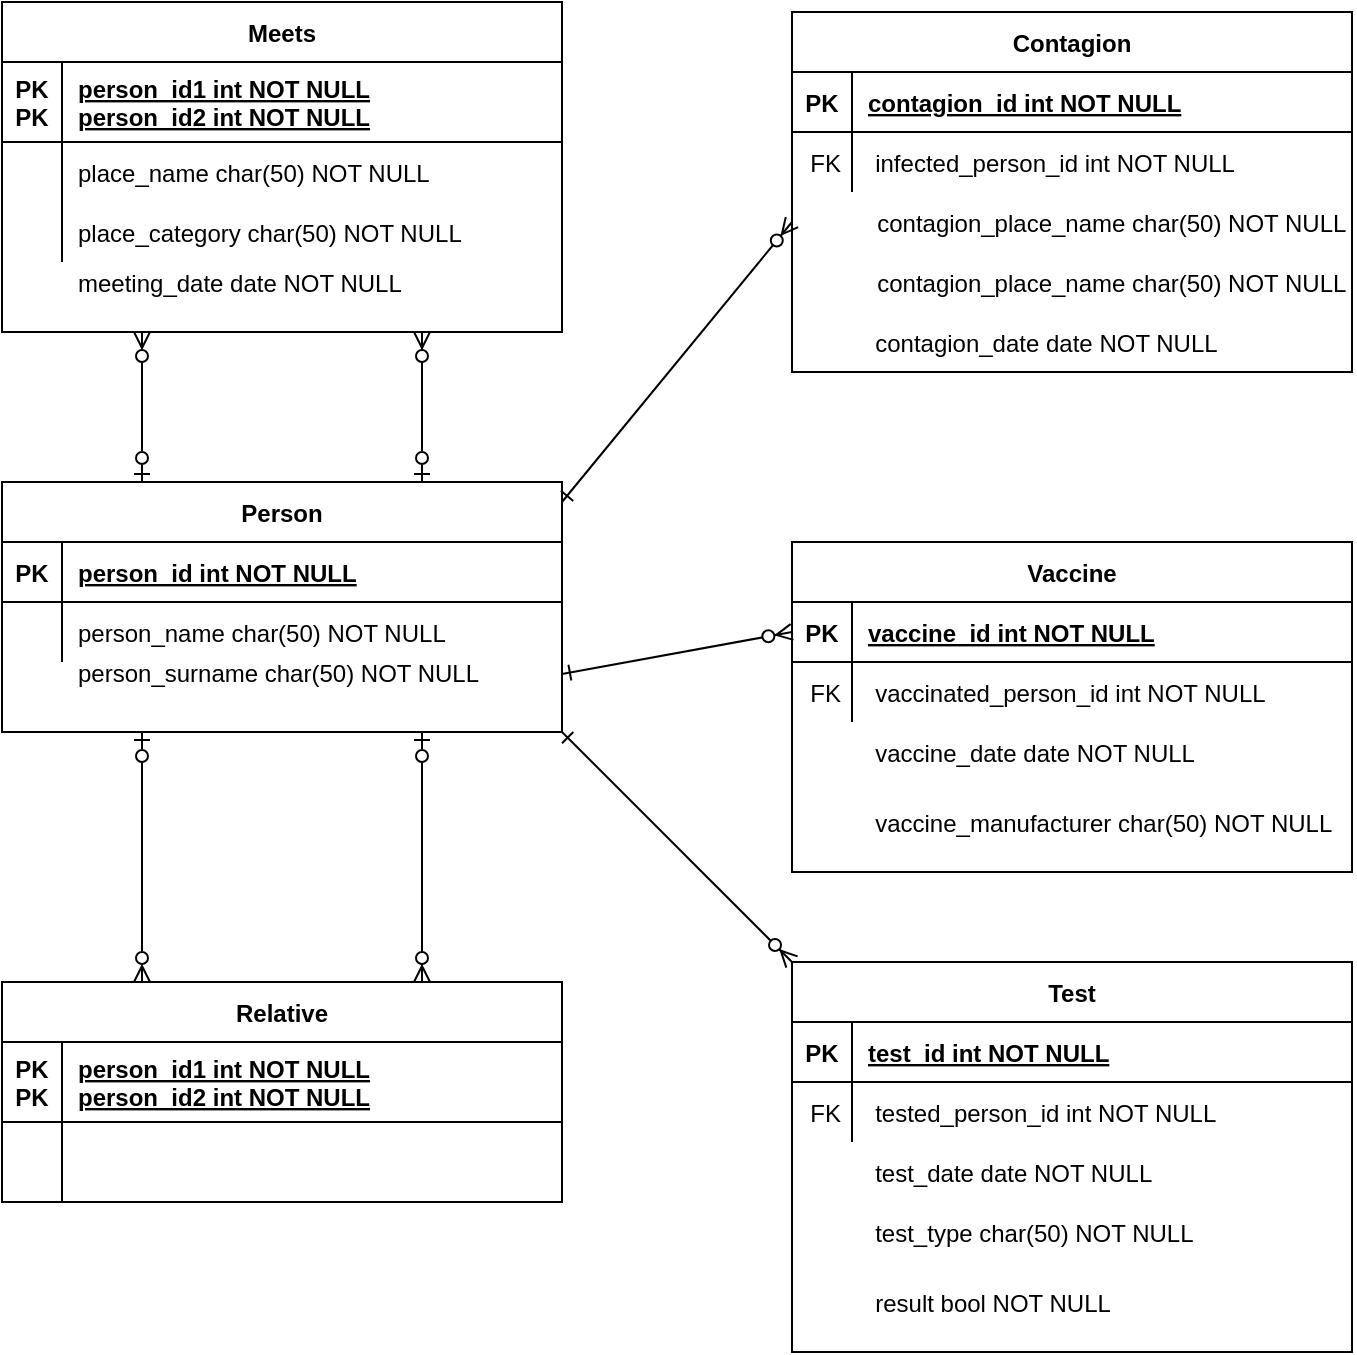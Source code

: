 <mxfile version="15.7.3" type="device"><diagram id="R2lEEEUBdFMjLlhIrx00" name="Page-1"><mxGraphModel dx="1106" dy="920" grid="1" gridSize="10" guides="1" tooltips="1" connect="1" arrows="1" fold="1" page="1" pageScale="1" pageWidth="850" pageHeight="1100" math="0" shadow="0" extFonts="Permanent Marker^https://fonts.googleapis.com/css?family=Permanent+Marker"><root><mxCell id="0"/><mxCell id="1" parent="0"/><mxCell id="C-vyLk0tnHw3VtMMgP7b-1" value="" style="endArrow=ERzeroToMany;startArrow=ERzeroToOne;endFill=1;startFill=0;exitX=0.75;exitY=0;exitDx=0;exitDy=0;entryX=0.75;entryY=1;entryDx=0;entryDy=0;" parent="1" source="C-vyLk0tnHw3VtMMgP7b-23" target="C-vyLk0tnHw3VtMMgP7b-2" edge="1"><mxGeometry width="100" height="100" relative="1" as="geometry"><mxPoint x="350" y="1085" as="sourcePoint"/><mxPoint x="325" y="435" as="targetPoint"/></mxGeometry></mxCell><mxCell id="C-vyLk0tnHw3VtMMgP7b-2" value="Meets" style="shape=table;startSize=30;container=1;collapsible=1;childLayout=tableLayout;fixedRows=1;rowLines=0;fontStyle=1;align=center;resizeLast=1;" parent="1" vertex="1"><mxGeometry x="85" y="245" width="280" height="165" as="geometry"/></mxCell><mxCell id="C-vyLk0tnHw3VtMMgP7b-3" value="" style="shape=partialRectangle;collapsible=0;dropTarget=0;pointerEvents=0;fillColor=none;points=[[0,0.5],[1,0.5]];portConstraint=eastwest;top=0;left=0;right=0;bottom=1;" parent="C-vyLk0tnHw3VtMMgP7b-2" vertex="1"><mxGeometry y="30" width="280" height="40" as="geometry"/></mxCell><mxCell id="C-vyLk0tnHw3VtMMgP7b-4" value="PK&#10;PK" style="shape=partialRectangle;overflow=hidden;connectable=0;fillColor=none;top=0;left=0;bottom=0;right=0;fontStyle=1;" parent="C-vyLk0tnHw3VtMMgP7b-3" vertex="1"><mxGeometry width="30" height="40" as="geometry"><mxRectangle width="30" height="40" as="alternateBounds"/></mxGeometry></mxCell><mxCell id="C-vyLk0tnHw3VtMMgP7b-5" value="person_id1 int NOT NULL&#10;person_id2 int NOT NULL" style="shape=partialRectangle;overflow=hidden;connectable=0;fillColor=none;top=0;left=0;bottom=0;right=0;align=left;spacingLeft=6;fontStyle=5;" parent="C-vyLk0tnHw3VtMMgP7b-3" vertex="1"><mxGeometry x="30" width="250" height="40" as="geometry"><mxRectangle width="250" height="40" as="alternateBounds"/></mxGeometry></mxCell><mxCell id="hfOD-QKdAWh3A5XW7f5v-1" value="" style="shape=partialRectangle;collapsible=0;dropTarget=0;pointerEvents=0;fillColor=none;points=[[0,0.5],[1,0.5]];portConstraint=eastwest;top=0;left=0;right=0;bottom=0;" parent="C-vyLk0tnHw3VtMMgP7b-2" vertex="1"><mxGeometry y="70" width="280" height="30" as="geometry"/></mxCell><mxCell id="hfOD-QKdAWh3A5XW7f5v-2" value="" style="shape=partialRectangle;overflow=hidden;connectable=0;fillColor=none;top=0;left=0;bottom=0;right=0;" parent="hfOD-QKdAWh3A5XW7f5v-1" vertex="1"><mxGeometry width="30" height="30" as="geometry"><mxRectangle width="30" height="30" as="alternateBounds"/></mxGeometry></mxCell><mxCell id="hfOD-QKdAWh3A5XW7f5v-3" value="place_name char(50) NOT NULL" style="shape=partialRectangle;overflow=hidden;connectable=0;fillColor=none;top=0;left=0;bottom=0;right=0;align=left;spacingLeft=6;" parent="hfOD-QKdAWh3A5XW7f5v-1" vertex="1"><mxGeometry x="30" width="250" height="30" as="geometry"><mxRectangle width="250" height="30" as="alternateBounds"/></mxGeometry></mxCell><mxCell id="C-vyLk0tnHw3VtMMgP7b-9" value="" style="shape=partialRectangle;collapsible=0;dropTarget=0;pointerEvents=0;fillColor=none;points=[[0,0.5],[1,0.5]];portConstraint=eastwest;top=0;left=0;right=0;bottom=0;" parent="C-vyLk0tnHw3VtMMgP7b-2" vertex="1"><mxGeometry y="100" width="280" height="30" as="geometry"/></mxCell><mxCell id="C-vyLk0tnHw3VtMMgP7b-10" value="" style="shape=partialRectangle;overflow=hidden;connectable=0;fillColor=none;top=0;left=0;bottom=0;right=0;" parent="C-vyLk0tnHw3VtMMgP7b-9" vertex="1"><mxGeometry width="30" height="30" as="geometry"><mxRectangle width="30" height="30" as="alternateBounds"/></mxGeometry></mxCell><mxCell id="C-vyLk0tnHw3VtMMgP7b-11" value="place_category char(50) NOT NULL" style="shape=partialRectangle;overflow=hidden;connectable=0;fillColor=none;top=0;left=0;bottom=0;right=0;align=left;spacingLeft=6;" parent="C-vyLk0tnHw3VtMMgP7b-9" vertex="1"><mxGeometry x="30" width="250" height="30" as="geometry"><mxRectangle width="250" height="30" as="alternateBounds"/></mxGeometry></mxCell><mxCell id="C-vyLk0tnHw3VtMMgP7b-23" value="Person" style="shape=table;startSize=30;container=1;collapsible=1;childLayout=tableLayout;fixedRows=1;rowLines=0;fontStyle=1;align=center;resizeLast=1;" parent="1" vertex="1"><mxGeometry x="85" y="485" width="280" height="125" as="geometry"/></mxCell><mxCell id="C-vyLk0tnHw3VtMMgP7b-24" value="" style="shape=partialRectangle;collapsible=0;dropTarget=0;pointerEvents=0;fillColor=none;points=[[0,0.5],[1,0.5]];portConstraint=eastwest;top=0;left=0;right=0;bottom=1;" parent="C-vyLk0tnHw3VtMMgP7b-23" vertex="1"><mxGeometry y="30" width="280" height="30" as="geometry"/></mxCell><mxCell id="C-vyLk0tnHw3VtMMgP7b-25" value="PK" style="shape=partialRectangle;overflow=hidden;connectable=0;fillColor=none;top=0;left=0;bottom=0;right=0;fontStyle=1;" parent="C-vyLk0tnHw3VtMMgP7b-24" vertex="1"><mxGeometry width="30" height="30" as="geometry"><mxRectangle width="30" height="30" as="alternateBounds"/></mxGeometry></mxCell><mxCell id="C-vyLk0tnHw3VtMMgP7b-26" value="person_id int NOT NULL " style="shape=partialRectangle;overflow=hidden;connectable=0;fillColor=none;top=0;left=0;bottom=0;right=0;align=left;spacingLeft=6;fontStyle=5;" parent="C-vyLk0tnHw3VtMMgP7b-24" vertex="1"><mxGeometry x="30" width="250" height="30" as="geometry"><mxRectangle width="250" height="30" as="alternateBounds"/></mxGeometry></mxCell><mxCell id="C-vyLk0tnHw3VtMMgP7b-27" value="" style="shape=partialRectangle;collapsible=0;dropTarget=0;pointerEvents=0;fillColor=none;points=[[0,0.5],[1,0.5]];portConstraint=eastwest;top=0;left=0;right=0;bottom=0;" parent="C-vyLk0tnHw3VtMMgP7b-23" vertex="1"><mxGeometry y="60" width="280" height="30" as="geometry"/></mxCell><mxCell id="C-vyLk0tnHw3VtMMgP7b-28" value="" style="shape=partialRectangle;overflow=hidden;connectable=0;fillColor=none;top=0;left=0;bottom=0;right=0;" parent="C-vyLk0tnHw3VtMMgP7b-27" vertex="1"><mxGeometry width="30" height="30" as="geometry"><mxRectangle width="30" height="30" as="alternateBounds"/></mxGeometry></mxCell><mxCell id="C-vyLk0tnHw3VtMMgP7b-29" value="person_name char(50) NOT NULL" style="shape=partialRectangle;overflow=hidden;connectable=0;fillColor=none;top=0;left=0;bottom=0;right=0;align=left;spacingLeft=6;" parent="C-vyLk0tnHw3VtMMgP7b-27" vertex="1"><mxGeometry x="30" width="250" height="30" as="geometry"><mxRectangle width="250" height="30" as="alternateBounds"/></mxGeometry></mxCell><mxCell id="fCw7hwFmyW7trVU5rpp--1" value="person_surname char(50) NOT NULL" style="shape=partialRectangle;overflow=hidden;connectable=0;fillColor=none;top=0;left=0;bottom=0;right=0;align=left;spacingLeft=6;" parent="1" vertex="1"><mxGeometry x="115" y="565" width="220" height="30" as="geometry"><mxRectangle width="220" height="30" as="alternateBounds"/></mxGeometry></mxCell><mxCell id="fCw7hwFmyW7trVU5rpp--3" value="Relative" style="shape=table;startSize=30;container=1;collapsible=1;childLayout=tableLayout;fixedRows=1;rowLines=0;fontStyle=1;align=center;resizeLast=1;" parent="1" vertex="1"><mxGeometry x="85" y="735" width="280" height="110" as="geometry"><mxRectangle x="110" y="370" width="80" height="30" as="alternateBounds"/></mxGeometry></mxCell><mxCell id="fCw7hwFmyW7trVU5rpp--4" value="" style="shape=partialRectangle;collapsible=0;dropTarget=0;pointerEvents=0;fillColor=none;points=[[0,0.5],[1,0.5]];portConstraint=eastwest;top=0;left=0;right=0;bottom=1;" parent="fCw7hwFmyW7trVU5rpp--3" vertex="1"><mxGeometry y="30" width="280" height="40" as="geometry"/></mxCell><mxCell id="fCw7hwFmyW7trVU5rpp--5" value="PK&#10;PK" style="shape=partialRectangle;overflow=hidden;connectable=0;fillColor=none;top=0;left=0;bottom=0;right=0;fontStyle=1;" parent="fCw7hwFmyW7trVU5rpp--4" vertex="1"><mxGeometry width="30" height="40" as="geometry"><mxRectangle width="30" height="40" as="alternateBounds"/></mxGeometry></mxCell><mxCell id="fCw7hwFmyW7trVU5rpp--6" value="person_id1 int NOT NULL &#10;person_id2 int NOT NULL" style="shape=partialRectangle;overflow=hidden;connectable=0;fillColor=none;top=0;left=0;bottom=0;right=0;align=left;spacingLeft=6;fontStyle=5;" parent="fCw7hwFmyW7trVU5rpp--4" vertex="1"><mxGeometry x="30" width="250" height="40" as="geometry"><mxRectangle width="250" height="40" as="alternateBounds"/></mxGeometry></mxCell><mxCell id="fCw7hwFmyW7trVU5rpp--10" value="" style="shape=partialRectangle;collapsible=0;dropTarget=0;pointerEvents=0;fillColor=none;points=[[0,0.5],[1,0.5]];portConstraint=eastwest;top=0;left=0;right=0;bottom=0;" parent="fCw7hwFmyW7trVU5rpp--3" vertex="1"><mxGeometry y="70" width="280" height="20" as="geometry"/></mxCell><mxCell id="fCw7hwFmyW7trVU5rpp--11" value="" style="shape=partialRectangle;overflow=hidden;connectable=0;fillColor=none;top=0;left=0;bottom=0;right=0;" parent="fCw7hwFmyW7trVU5rpp--10" vertex="1"><mxGeometry width="30" height="20" as="geometry"><mxRectangle width="30" height="20" as="alternateBounds"/></mxGeometry></mxCell><mxCell id="fCw7hwFmyW7trVU5rpp--12" value="" style="shape=partialRectangle;overflow=hidden;connectable=0;fillColor=none;top=0;left=0;bottom=0;right=0;align=left;spacingLeft=6;" parent="fCw7hwFmyW7trVU5rpp--10" vertex="1"><mxGeometry x="30" width="250" height="20" as="geometry"><mxRectangle width="250" height="20" as="alternateBounds"/></mxGeometry></mxCell><mxCell id="fCw7hwFmyW7trVU5rpp--7" value="" style="shape=partialRectangle;collapsible=0;dropTarget=0;pointerEvents=0;fillColor=none;points=[[0,0.5],[1,0.5]];portConstraint=eastwest;top=0;left=0;right=0;bottom=0;" parent="fCw7hwFmyW7trVU5rpp--3" vertex="1"><mxGeometry y="90" width="280" height="20" as="geometry"/></mxCell><mxCell id="fCw7hwFmyW7trVU5rpp--8" value="" style="shape=partialRectangle;overflow=hidden;connectable=0;fillColor=none;top=0;left=0;bottom=0;right=0;" parent="fCw7hwFmyW7trVU5rpp--7" vertex="1"><mxGeometry width="30" height="20" as="geometry"><mxRectangle width="30" height="20" as="alternateBounds"/></mxGeometry></mxCell><mxCell id="fCw7hwFmyW7trVU5rpp--9" value="" style="shape=partialRectangle;overflow=hidden;connectable=0;fillColor=none;top=0;left=0;bottom=0;right=0;align=left;spacingLeft=6;" parent="fCw7hwFmyW7trVU5rpp--7" vertex="1"><mxGeometry x="30" width="250" height="20" as="geometry"><mxRectangle width="250" height="20" as="alternateBounds"/></mxGeometry></mxCell><mxCell id="fCw7hwFmyW7trVU5rpp--13" value="" style="endArrow=ERzeroToMany;startArrow=ERzeroToOne;endFill=1;startFill=0;entryX=0.75;entryY=0;entryDx=0;entryDy=0;exitX=0.75;exitY=1;exitDx=0;exitDy=0;" parent="1" source="C-vyLk0tnHw3VtMMgP7b-23" target="fCw7hwFmyW7trVU5rpp--3" edge="1"><mxGeometry width="100" height="100" relative="1" as="geometry"><mxPoint x="220" y="645" as="sourcePoint"/><mxPoint x="90" y="765" as="targetPoint"/><Array as="points"/></mxGeometry></mxCell><mxCell id="fCw7hwFmyW7trVU5rpp--16" value="" style="shape=partialRectangle;collapsible=0;dropTarget=0;pointerEvents=0;fillColor=none;points=[[0,0.5],[1,0.5]];portConstraint=eastwest;top=0;left=0;right=0;bottom=0;" parent="1" vertex="1"><mxGeometry x="85" y="370" width="250" height="30" as="geometry"/></mxCell><mxCell id="fCw7hwFmyW7trVU5rpp--17" value="" style="shape=partialRectangle;overflow=hidden;connectable=0;fillColor=none;top=0;left=0;bottom=0;right=0;" parent="fCw7hwFmyW7trVU5rpp--16" vertex="1"><mxGeometry width="30" height="30" as="geometry"><mxRectangle width="30" height="30" as="alternateBounds"/></mxGeometry></mxCell><mxCell id="fCw7hwFmyW7trVU5rpp--18" value="meeting_date date NOT NULL" style="shape=partialRectangle;overflow=hidden;connectable=0;fillColor=none;top=0;left=0;bottom=0;right=0;align=left;spacingLeft=6;" parent="fCw7hwFmyW7trVU5rpp--16" vertex="1"><mxGeometry x="30" width="220" height="30" as="geometry"><mxRectangle width="220" height="30" as="alternateBounds"/></mxGeometry></mxCell><mxCell id="fCw7hwFmyW7trVU5rpp--19" value="" style="endArrow=ERzeroToOne;startArrow=ERzeroToMany;endFill=0;startFill=0;entryX=0.25;entryY=1;entryDx=0;entryDy=0;exitX=0.25;exitY=0;exitDx=0;exitDy=0;" parent="1" source="fCw7hwFmyW7trVU5rpp--3" target="C-vyLk0tnHw3VtMMgP7b-23" edge="1"><mxGeometry width="100" height="100" relative="1" as="geometry"><mxPoint x="265" y="655" as="sourcePoint"/><mxPoint x="245" y="745" as="targetPoint"/></mxGeometry></mxCell><mxCell id="fCw7hwFmyW7trVU5rpp--20" value="" style="endArrow=ERzeroToOne;startArrow=ERzeroToMany;endFill=0;startFill=0;exitX=0.25;exitY=1;exitDx=0;exitDy=0;entryX=0.25;entryY=0;entryDx=0;entryDy=0;" parent="1" source="C-vyLk0tnHw3VtMMgP7b-2" target="C-vyLk0tnHw3VtMMgP7b-23" edge="1"><mxGeometry width="100" height="100" relative="1" as="geometry"><mxPoint x="390" y="540" as="sourcePoint"/><mxPoint x="470" y="480" as="targetPoint"/></mxGeometry></mxCell><mxCell id="fCw7hwFmyW7trVU5rpp--27" value="Contagion" style="shape=table;startSize=30;container=1;collapsible=1;childLayout=tableLayout;fixedRows=1;rowLines=0;fontStyle=1;align=center;resizeLast=1;" parent="1" vertex="1"><mxGeometry x="480" y="250" width="280" height="180" as="geometry"/></mxCell><mxCell id="fCw7hwFmyW7trVU5rpp--28" value="" style="shape=partialRectangle;collapsible=0;dropTarget=0;pointerEvents=0;fillColor=none;points=[[0,0.5],[1,0.5]];portConstraint=eastwest;top=0;left=0;right=0;bottom=1;" parent="fCw7hwFmyW7trVU5rpp--27" vertex="1"><mxGeometry y="30" width="280" height="30" as="geometry"/></mxCell><mxCell id="fCw7hwFmyW7trVU5rpp--29" value="PK" style="shape=partialRectangle;overflow=hidden;connectable=0;fillColor=none;top=0;left=0;bottom=0;right=0;fontStyle=1;" parent="fCw7hwFmyW7trVU5rpp--28" vertex="1"><mxGeometry width="30" height="30" as="geometry"><mxRectangle width="30" height="30" as="alternateBounds"/></mxGeometry></mxCell><mxCell id="fCw7hwFmyW7trVU5rpp--30" value="contagion_id int NOT NULL " style="shape=partialRectangle;overflow=hidden;connectable=0;fillColor=none;top=0;left=0;bottom=0;right=0;align=left;spacingLeft=6;fontStyle=5;" parent="fCw7hwFmyW7trVU5rpp--28" vertex="1"><mxGeometry x="30" width="250" height="30" as="geometry"><mxRectangle width="250" height="30" as="alternateBounds"/></mxGeometry></mxCell><mxCell id="fCw7hwFmyW7trVU5rpp--31" value="" style="shape=partialRectangle;collapsible=0;dropTarget=0;pointerEvents=0;fillColor=none;points=[[0,0.5],[1,0.5]];portConstraint=eastwest;top=0;left=0;right=0;bottom=0;" parent="fCw7hwFmyW7trVU5rpp--27" vertex="1"><mxGeometry y="60" width="280" height="30" as="geometry"/></mxCell><mxCell id="fCw7hwFmyW7trVU5rpp--32" value="" style="shape=partialRectangle;overflow=hidden;connectable=0;fillColor=none;top=0;left=0;bottom=0;right=0;" parent="fCw7hwFmyW7trVU5rpp--31" vertex="1"><mxGeometry width="30" height="30" as="geometry"><mxRectangle width="30" height="30" as="alternateBounds"/></mxGeometry></mxCell><mxCell id="fCw7hwFmyW7trVU5rpp--33" value="" style="shape=partialRectangle;overflow=hidden;connectable=0;fillColor=none;top=0;left=0;bottom=0;right=0;align=left;spacingLeft=6;" parent="fCw7hwFmyW7trVU5rpp--31" vertex="1"><mxGeometry x="30" width="250" height="30" as="geometry"><mxRectangle width="250" height="30" as="alternateBounds"/></mxGeometry></mxCell><mxCell id="fCw7hwFmyW7trVU5rpp--34" value="" style="shape=partialRectangle;collapsible=0;dropTarget=0;pointerEvents=0;fillColor=none;points=[[0,0.5],[1,0.5]];portConstraint=eastwest;top=0;left=0;right=0;bottom=0;" parent="1" vertex="1"><mxGeometry x="480" y="310" width="280" height="30" as="geometry"/></mxCell><mxCell id="fCw7hwFmyW7trVU5rpp--35" value="FK" style="shape=partialRectangle;overflow=hidden;connectable=0;fillColor=none;top=0;left=0;bottom=0;right=0;" parent="fCw7hwFmyW7trVU5rpp--34" vertex="1"><mxGeometry width="33.6" height="30" as="geometry"><mxRectangle width="30" height="30" as="alternateBounds"/></mxGeometry></mxCell><mxCell id="fCw7hwFmyW7trVU5rpp--36" value="infected_person_id int NOT NULL" style="shape=partialRectangle;overflow=hidden;connectable=0;fillColor=none;top=0;left=0;bottom=0;right=0;align=left;spacingLeft=6;" parent="fCw7hwFmyW7trVU5rpp--34" vertex="1"><mxGeometry x="33.6" width="246.4" height="30" as="geometry"><mxRectangle width="220" height="30" as="alternateBounds"/></mxGeometry></mxCell><mxCell id="fCw7hwFmyW7trVU5rpp--47" value="" style="shape=partialRectangle;collapsible=0;dropTarget=0;pointerEvents=0;fillColor=none;points=[[0,0.5],[1,0.5]];portConstraint=eastwest;top=0;left=0;right=0;bottom=0;" parent="1" vertex="1"><mxGeometry x="480" y="340" width="280" height="30" as="geometry"/></mxCell><mxCell id="fCw7hwFmyW7trVU5rpp--48" value="" style="shape=partialRectangle;overflow=hidden;connectable=0;fillColor=none;top=0;left=0;bottom=0;right=0;" parent="fCw7hwFmyW7trVU5rpp--47" vertex="1"><mxGeometry width="33.6" height="30" as="geometry"><mxRectangle width="30" height="30" as="alternateBounds"/></mxGeometry></mxCell><mxCell id="fCw7hwFmyW7trVU5rpp--49" value="contagion_place_name char(50) NOT NULL" style="shape=partialRectangle;overflow=hidden;connectable=0;fillColor=none;top=0;left=0;bottom=0;right=0;align=left;spacingLeft=6;" parent="fCw7hwFmyW7trVU5rpp--47" vertex="1"><mxGeometry x="34.6" width="246.4" height="30" as="geometry"><mxRectangle width="220" height="30" as="alternateBounds"/></mxGeometry></mxCell><mxCell id="fCw7hwFmyW7trVU5rpp--50" value="" style="endArrow=ERzeroToMany;startArrow=ERone;endFill=1;startFill=0;entryX=0;entryY=0.5;entryDx=0;entryDy=0;" parent="1" target="fCw7hwFmyW7trVU5rpp--47" edge="1"><mxGeometry width="100" height="100" relative="1" as="geometry"><mxPoint x="365" y="495" as="sourcePoint"/><mxPoint x="480" y="490" as="targetPoint"/></mxGeometry></mxCell><mxCell id="fCw7hwFmyW7trVU5rpp--52" value="Vaccine" style="shape=table;startSize=30;container=1;collapsible=1;childLayout=tableLayout;fixedRows=1;rowLines=0;fontStyle=1;align=center;resizeLast=1;" parent="1" vertex="1"><mxGeometry x="480" y="515" width="280" height="165" as="geometry"/></mxCell><mxCell id="fCw7hwFmyW7trVU5rpp--53" value="" style="shape=partialRectangle;collapsible=0;dropTarget=0;pointerEvents=0;fillColor=none;points=[[0,0.5],[1,0.5]];portConstraint=eastwest;top=0;left=0;right=0;bottom=1;" parent="fCw7hwFmyW7trVU5rpp--52" vertex="1"><mxGeometry y="30" width="280" height="30" as="geometry"/></mxCell><mxCell id="fCw7hwFmyW7trVU5rpp--54" value="PK" style="shape=partialRectangle;overflow=hidden;connectable=0;fillColor=none;top=0;left=0;bottom=0;right=0;fontStyle=1;" parent="fCw7hwFmyW7trVU5rpp--53" vertex="1"><mxGeometry width="30" height="30" as="geometry"><mxRectangle width="30" height="30" as="alternateBounds"/></mxGeometry></mxCell><mxCell id="fCw7hwFmyW7trVU5rpp--55" value="vaccine_id int NOT NULL " style="shape=partialRectangle;overflow=hidden;connectable=0;fillColor=none;top=0;left=0;bottom=0;right=0;align=left;spacingLeft=6;fontStyle=5;" parent="fCw7hwFmyW7trVU5rpp--53" vertex="1"><mxGeometry x="30" width="250" height="30" as="geometry"><mxRectangle width="250" height="30" as="alternateBounds"/></mxGeometry></mxCell><mxCell id="fCw7hwFmyW7trVU5rpp--56" value="" style="shape=partialRectangle;collapsible=0;dropTarget=0;pointerEvents=0;fillColor=none;points=[[0,0.5],[1,0.5]];portConstraint=eastwest;top=0;left=0;right=0;bottom=0;" parent="fCw7hwFmyW7trVU5rpp--52" vertex="1"><mxGeometry y="60" width="280" height="30" as="geometry"/></mxCell><mxCell id="fCw7hwFmyW7trVU5rpp--57" value="" style="shape=partialRectangle;overflow=hidden;connectable=0;fillColor=none;top=0;left=0;bottom=0;right=0;" parent="fCw7hwFmyW7trVU5rpp--56" vertex="1"><mxGeometry width="30" height="30" as="geometry"><mxRectangle width="30" height="30" as="alternateBounds"/></mxGeometry></mxCell><mxCell id="fCw7hwFmyW7trVU5rpp--58" value="" style="shape=partialRectangle;overflow=hidden;connectable=0;fillColor=none;top=0;left=0;bottom=0;right=0;align=left;spacingLeft=6;" parent="fCw7hwFmyW7trVU5rpp--56" vertex="1"><mxGeometry x="30" width="250" height="30" as="geometry"><mxRectangle width="250" height="30" as="alternateBounds"/></mxGeometry></mxCell><mxCell id="fCw7hwFmyW7trVU5rpp--59" value="" style="shape=partialRectangle;collapsible=0;dropTarget=0;pointerEvents=0;fillColor=none;points=[[0,0.5],[1,0.5]];portConstraint=eastwest;top=0;left=0;right=0;bottom=0;" parent="1" vertex="1"><mxGeometry x="480" y="575" width="280" height="30" as="geometry"/></mxCell><mxCell id="fCw7hwFmyW7trVU5rpp--60" value="FK" style="shape=partialRectangle;overflow=hidden;connectable=0;fillColor=none;top=0;left=0;bottom=0;right=0;" parent="fCw7hwFmyW7trVU5rpp--59" vertex="1"><mxGeometry width="33.6" height="30" as="geometry"><mxRectangle width="30" height="30" as="alternateBounds"/></mxGeometry></mxCell><mxCell id="fCw7hwFmyW7trVU5rpp--61" value="vaccinated_person_id int NOT NULL" style="shape=partialRectangle;overflow=hidden;connectable=0;fillColor=none;top=0;left=0;bottom=0;right=0;align=left;spacingLeft=6;" parent="fCw7hwFmyW7trVU5rpp--59" vertex="1"><mxGeometry x="33.6" width="246.4" height="30" as="geometry"><mxRectangle width="220" height="30" as="alternateBounds"/></mxGeometry></mxCell><mxCell id="fCw7hwFmyW7trVU5rpp--62" value="" style="shape=partialRectangle;collapsible=0;dropTarget=0;pointerEvents=0;fillColor=none;points=[[0,0.5],[1,0.5]];portConstraint=eastwest;top=0;left=0;right=0;bottom=0;" parent="1" vertex="1"><mxGeometry x="480" y="605" width="280" height="30" as="geometry"/></mxCell><mxCell id="fCw7hwFmyW7trVU5rpp--63" value="" style="shape=partialRectangle;overflow=hidden;connectable=0;fillColor=none;top=0;left=0;bottom=0;right=0;" parent="fCw7hwFmyW7trVU5rpp--62" vertex="1"><mxGeometry width="33.6" height="30" as="geometry"><mxRectangle width="30" height="30" as="alternateBounds"/></mxGeometry></mxCell><mxCell id="fCw7hwFmyW7trVU5rpp--64" value="vaccine_date date NOT NULL" style="shape=partialRectangle;overflow=hidden;connectable=0;fillColor=none;top=0;left=0;bottom=0;right=0;align=left;spacingLeft=6;" parent="fCw7hwFmyW7trVU5rpp--62" vertex="1"><mxGeometry x="33.6" width="246.4" height="30" as="geometry"><mxRectangle width="220" height="30" as="alternateBounds"/></mxGeometry></mxCell><mxCell id="fCw7hwFmyW7trVU5rpp--65" value="" style="endArrow=ERzeroToMany;startArrow=ERone;endFill=1;startFill=0;exitX=1.011;exitY=0.065;exitDx=0;exitDy=0;entryX=0;entryY=0.5;entryDx=0;entryDy=0;exitPerimeter=0;" parent="1" target="fCw7hwFmyW7trVU5rpp--53" edge="1"><mxGeometry width="100" height="100" relative="1" as="geometry"><mxPoint x="365.0" y="581.05" as="sourcePoint"/><mxPoint x="481.92" y="545" as="targetPoint"/></mxGeometry></mxCell><mxCell id="fCw7hwFmyW7trVU5rpp--66" value="Test" style="shape=table;startSize=30;container=1;collapsible=1;childLayout=tableLayout;fixedRows=1;rowLines=0;fontStyle=1;align=center;resizeLast=1;" parent="1" vertex="1"><mxGeometry x="480" y="725" width="280" height="195" as="geometry"/></mxCell><mxCell id="fCw7hwFmyW7trVU5rpp--67" value="" style="shape=partialRectangle;collapsible=0;dropTarget=0;pointerEvents=0;fillColor=none;points=[[0,0.5],[1,0.5]];portConstraint=eastwest;top=0;left=0;right=0;bottom=1;" parent="fCw7hwFmyW7trVU5rpp--66" vertex="1"><mxGeometry y="30" width="280" height="30" as="geometry"/></mxCell><mxCell id="fCw7hwFmyW7trVU5rpp--68" value="PK" style="shape=partialRectangle;overflow=hidden;connectable=0;fillColor=none;top=0;left=0;bottom=0;right=0;fontStyle=1;" parent="fCw7hwFmyW7trVU5rpp--67" vertex="1"><mxGeometry width="30" height="30" as="geometry"><mxRectangle width="30" height="30" as="alternateBounds"/></mxGeometry></mxCell><mxCell id="fCw7hwFmyW7trVU5rpp--69" value="test_id int NOT NULL " style="shape=partialRectangle;overflow=hidden;connectable=0;fillColor=none;top=0;left=0;bottom=0;right=0;align=left;spacingLeft=6;fontStyle=5;" parent="fCw7hwFmyW7trVU5rpp--67" vertex="1"><mxGeometry x="30" width="250" height="30" as="geometry"><mxRectangle width="250" height="30" as="alternateBounds"/></mxGeometry></mxCell><mxCell id="fCw7hwFmyW7trVU5rpp--70" value="" style="shape=partialRectangle;collapsible=0;dropTarget=0;pointerEvents=0;fillColor=none;points=[[0,0.5],[1,0.5]];portConstraint=eastwest;top=0;left=0;right=0;bottom=0;" parent="fCw7hwFmyW7trVU5rpp--66" vertex="1"><mxGeometry y="60" width="280" height="30" as="geometry"/></mxCell><mxCell id="fCw7hwFmyW7trVU5rpp--71" value="" style="shape=partialRectangle;overflow=hidden;connectable=0;fillColor=none;top=0;left=0;bottom=0;right=0;" parent="fCw7hwFmyW7trVU5rpp--70" vertex="1"><mxGeometry width="30" height="30" as="geometry"><mxRectangle width="30" height="30" as="alternateBounds"/></mxGeometry></mxCell><mxCell id="fCw7hwFmyW7trVU5rpp--72" value="" style="shape=partialRectangle;overflow=hidden;connectable=0;fillColor=none;top=0;left=0;bottom=0;right=0;align=left;spacingLeft=6;" parent="fCw7hwFmyW7trVU5rpp--70" vertex="1"><mxGeometry x="30" width="250" height="30" as="geometry"><mxRectangle width="250" height="30" as="alternateBounds"/></mxGeometry></mxCell><mxCell id="fCw7hwFmyW7trVU5rpp--73" value="" style="shape=partialRectangle;collapsible=0;dropTarget=0;pointerEvents=0;fillColor=none;points=[[0,0.5],[1,0.5]];portConstraint=eastwest;top=0;left=0;right=0;bottom=0;" parent="1" vertex="1"><mxGeometry x="480" y="785" width="280" height="30" as="geometry"/></mxCell><mxCell id="fCw7hwFmyW7trVU5rpp--74" value="FK" style="shape=partialRectangle;overflow=hidden;connectable=0;fillColor=none;top=0;left=0;bottom=0;right=0;" parent="fCw7hwFmyW7trVU5rpp--73" vertex="1"><mxGeometry width="33.6" height="30" as="geometry"><mxRectangle width="30" height="30" as="alternateBounds"/></mxGeometry></mxCell><mxCell id="fCw7hwFmyW7trVU5rpp--75" value="tested_person_id int NOT NULL" style="shape=partialRectangle;overflow=hidden;connectable=0;fillColor=none;top=0;left=0;bottom=0;right=0;align=left;spacingLeft=6;" parent="fCw7hwFmyW7trVU5rpp--73" vertex="1"><mxGeometry x="33.6" width="246.4" height="30" as="geometry"><mxRectangle width="220" height="30" as="alternateBounds"/></mxGeometry></mxCell><mxCell id="fCw7hwFmyW7trVU5rpp--76" value="" style="shape=partialRectangle;collapsible=0;dropTarget=0;pointerEvents=0;fillColor=none;points=[[0,0.5],[1,0.5]];portConstraint=eastwest;top=0;left=0;right=0;bottom=0;" parent="1" vertex="1"><mxGeometry x="480" y="815" width="280" height="30" as="geometry"/></mxCell><mxCell id="fCw7hwFmyW7trVU5rpp--77" value="" style="shape=partialRectangle;overflow=hidden;connectable=0;fillColor=none;top=0;left=0;bottom=0;right=0;" parent="fCw7hwFmyW7trVU5rpp--76" vertex="1"><mxGeometry width="33.6" height="30" as="geometry"><mxRectangle width="30" height="30" as="alternateBounds"/></mxGeometry></mxCell><mxCell id="fCw7hwFmyW7trVU5rpp--78" value="test_date date NOT NULL" style="shape=partialRectangle;overflow=hidden;connectable=0;fillColor=none;top=0;left=0;bottom=0;right=0;align=left;spacingLeft=6;" parent="fCw7hwFmyW7trVU5rpp--76" vertex="1"><mxGeometry x="33.6" width="246.4" height="30" as="geometry"><mxRectangle width="220" height="30" as="alternateBounds"/></mxGeometry></mxCell><mxCell id="fCw7hwFmyW7trVU5rpp--79" value="" style="endArrow=ERzeroToMany;startArrow=ERone;endFill=1;startFill=0;exitX=1;exitY=1;exitDx=0;exitDy=0;entryX=0;entryY=0;entryDx=0;entryDy=0;" parent="1" source="C-vyLk0tnHw3VtMMgP7b-23" target="fCw7hwFmyW7trVU5rpp--66" edge="1"><mxGeometry width="100" height="100" relative="1" as="geometry"><mxPoint x="365" y="616.05" as="sourcePoint"/><mxPoint x="485" y="655" as="targetPoint"/></mxGeometry></mxCell><mxCell id="fCw7hwFmyW7trVU5rpp--80" value="" style="shape=partialRectangle;collapsible=0;dropTarget=0;pointerEvents=0;fillColor=none;points=[[0,0.5],[1,0.5]];portConstraint=eastwest;top=0;left=0;right=0;bottom=0;" parent="1" vertex="1"><mxGeometry x="480" y="845" width="280" height="30" as="geometry"/></mxCell><mxCell id="fCw7hwFmyW7trVU5rpp--81" value="" style="shape=partialRectangle;overflow=hidden;connectable=0;fillColor=none;top=0;left=0;bottom=0;right=0;" parent="fCw7hwFmyW7trVU5rpp--80" vertex="1"><mxGeometry width="33.6" height="30" as="geometry"><mxRectangle width="30" height="30" as="alternateBounds"/></mxGeometry></mxCell><mxCell id="fCw7hwFmyW7trVU5rpp--82" value="test_type char(50) NOT NULL" style="shape=partialRectangle;overflow=hidden;connectable=0;fillColor=none;top=0;left=0;bottom=0;right=0;align=left;spacingLeft=6;" parent="fCw7hwFmyW7trVU5rpp--80" vertex="1"><mxGeometry x="33.6" width="246.4" height="30" as="geometry"><mxRectangle width="220" height="30" as="alternateBounds"/></mxGeometry></mxCell><mxCell id="fCw7hwFmyW7trVU5rpp--83" value="" style="shape=partialRectangle;collapsible=0;dropTarget=0;pointerEvents=0;fillColor=none;points=[[0,0.5],[1,0.5]];portConstraint=eastwest;top=0;left=0;right=0;bottom=0;" parent="1" vertex="1"><mxGeometry x="480" y="400" width="280" height="30" as="geometry"/></mxCell><mxCell id="fCw7hwFmyW7trVU5rpp--84" value="" style="shape=partialRectangle;overflow=hidden;connectable=0;fillColor=none;top=0;left=0;bottom=0;right=0;" parent="fCw7hwFmyW7trVU5rpp--83" vertex="1"><mxGeometry width="33.6" height="30" as="geometry"><mxRectangle width="30" height="30" as="alternateBounds"/></mxGeometry></mxCell><mxCell id="fCw7hwFmyW7trVU5rpp--85" value="contagion_date date NOT NULL" style="shape=partialRectangle;overflow=hidden;connectable=0;fillColor=none;top=0;left=0;bottom=0;right=0;align=left;spacingLeft=6;" parent="fCw7hwFmyW7trVU5rpp--83" vertex="1"><mxGeometry x="33.6" width="246.4" height="30" as="geometry"><mxRectangle width="220" height="30" as="alternateBounds"/></mxGeometry></mxCell><mxCell id="8EkAOr9oSShSgjuDvJtS-1" value="" style="shape=partialRectangle;collapsible=0;dropTarget=0;pointerEvents=0;fillColor=none;points=[[0,0.5],[1,0.5]];portConstraint=eastwest;top=0;left=0;right=0;bottom=0;" parent="1" vertex="1"><mxGeometry x="480" y="880" width="280" height="30" as="geometry"/></mxCell><mxCell id="8EkAOr9oSShSgjuDvJtS-2" value="" style="shape=partialRectangle;overflow=hidden;connectable=0;fillColor=none;top=0;left=0;bottom=0;right=0;" parent="8EkAOr9oSShSgjuDvJtS-1" vertex="1"><mxGeometry width="33.6" height="30" as="geometry"><mxRectangle width="30" height="30" as="alternateBounds"/></mxGeometry></mxCell><mxCell id="8EkAOr9oSShSgjuDvJtS-3" value="result bool NOT NULL" style="shape=partialRectangle;overflow=hidden;connectable=0;fillColor=none;top=0;left=0;bottom=0;right=0;align=left;spacingLeft=6;" parent="8EkAOr9oSShSgjuDvJtS-1" vertex="1"><mxGeometry x="33.6" width="246.4" height="30" as="geometry"><mxRectangle width="220" height="30" as="alternateBounds"/></mxGeometry></mxCell><mxCell id="hfOD-QKdAWh3A5XW7f5v-7" value="" style="shape=partialRectangle;collapsible=0;dropTarget=0;pointerEvents=0;fillColor=none;points=[[0,0.5],[1,0.5]];portConstraint=eastwest;top=0;left=0;right=0;bottom=0;" parent="1" vertex="1"><mxGeometry x="480" y="370" width="280" height="30" as="geometry"/></mxCell><mxCell id="hfOD-QKdAWh3A5XW7f5v-8" value="" style="shape=partialRectangle;overflow=hidden;connectable=0;fillColor=none;top=0;left=0;bottom=0;right=0;" parent="hfOD-QKdAWh3A5XW7f5v-7" vertex="1"><mxGeometry width="33.6" height="30" as="geometry"><mxRectangle width="30" height="30" as="alternateBounds"/></mxGeometry></mxCell><mxCell id="hfOD-QKdAWh3A5XW7f5v-9" value="contagion_place_name char(50) NOT NULL" style="shape=partialRectangle;overflow=hidden;connectable=0;fillColor=none;top=0;left=0;bottom=0;right=0;align=left;spacingLeft=6;" parent="hfOD-QKdAWh3A5XW7f5v-7" vertex="1"><mxGeometry x="34.6" width="246.4" height="30" as="geometry"><mxRectangle width="220" height="30" as="alternateBounds"/></mxGeometry></mxCell><mxCell id="hfOD-QKdAWh3A5XW7f5v-10" value="" style="shape=partialRectangle;collapsible=0;dropTarget=0;pointerEvents=0;fillColor=none;points=[[0,0.5],[1,0.5]];portConstraint=eastwest;top=0;left=0;right=0;bottom=0;" parent="1" vertex="1"><mxGeometry x="480" y="640" width="280" height="30" as="geometry"/></mxCell><mxCell id="hfOD-QKdAWh3A5XW7f5v-11" value="" style="shape=partialRectangle;overflow=hidden;connectable=0;fillColor=none;top=0;left=0;bottom=0;right=0;" parent="hfOD-QKdAWh3A5XW7f5v-10" vertex="1"><mxGeometry width="33.6" height="30" as="geometry"><mxRectangle width="30" height="30" as="alternateBounds"/></mxGeometry></mxCell><mxCell id="hfOD-QKdAWh3A5XW7f5v-12" value="vaccine_manufacturer char(50) NOT NULL" style="shape=partialRectangle;overflow=hidden;connectable=0;fillColor=none;top=0;left=0;bottom=0;right=0;align=left;spacingLeft=6;" parent="hfOD-QKdAWh3A5XW7f5v-10" vertex="1"><mxGeometry x="33.6" width="246.4" height="30" as="geometry"><mxRectangle width="220" height="30" as="alternateBounds"/></mxGeometry></mxCell></root></mxGraphModel></diagram></mxfile>